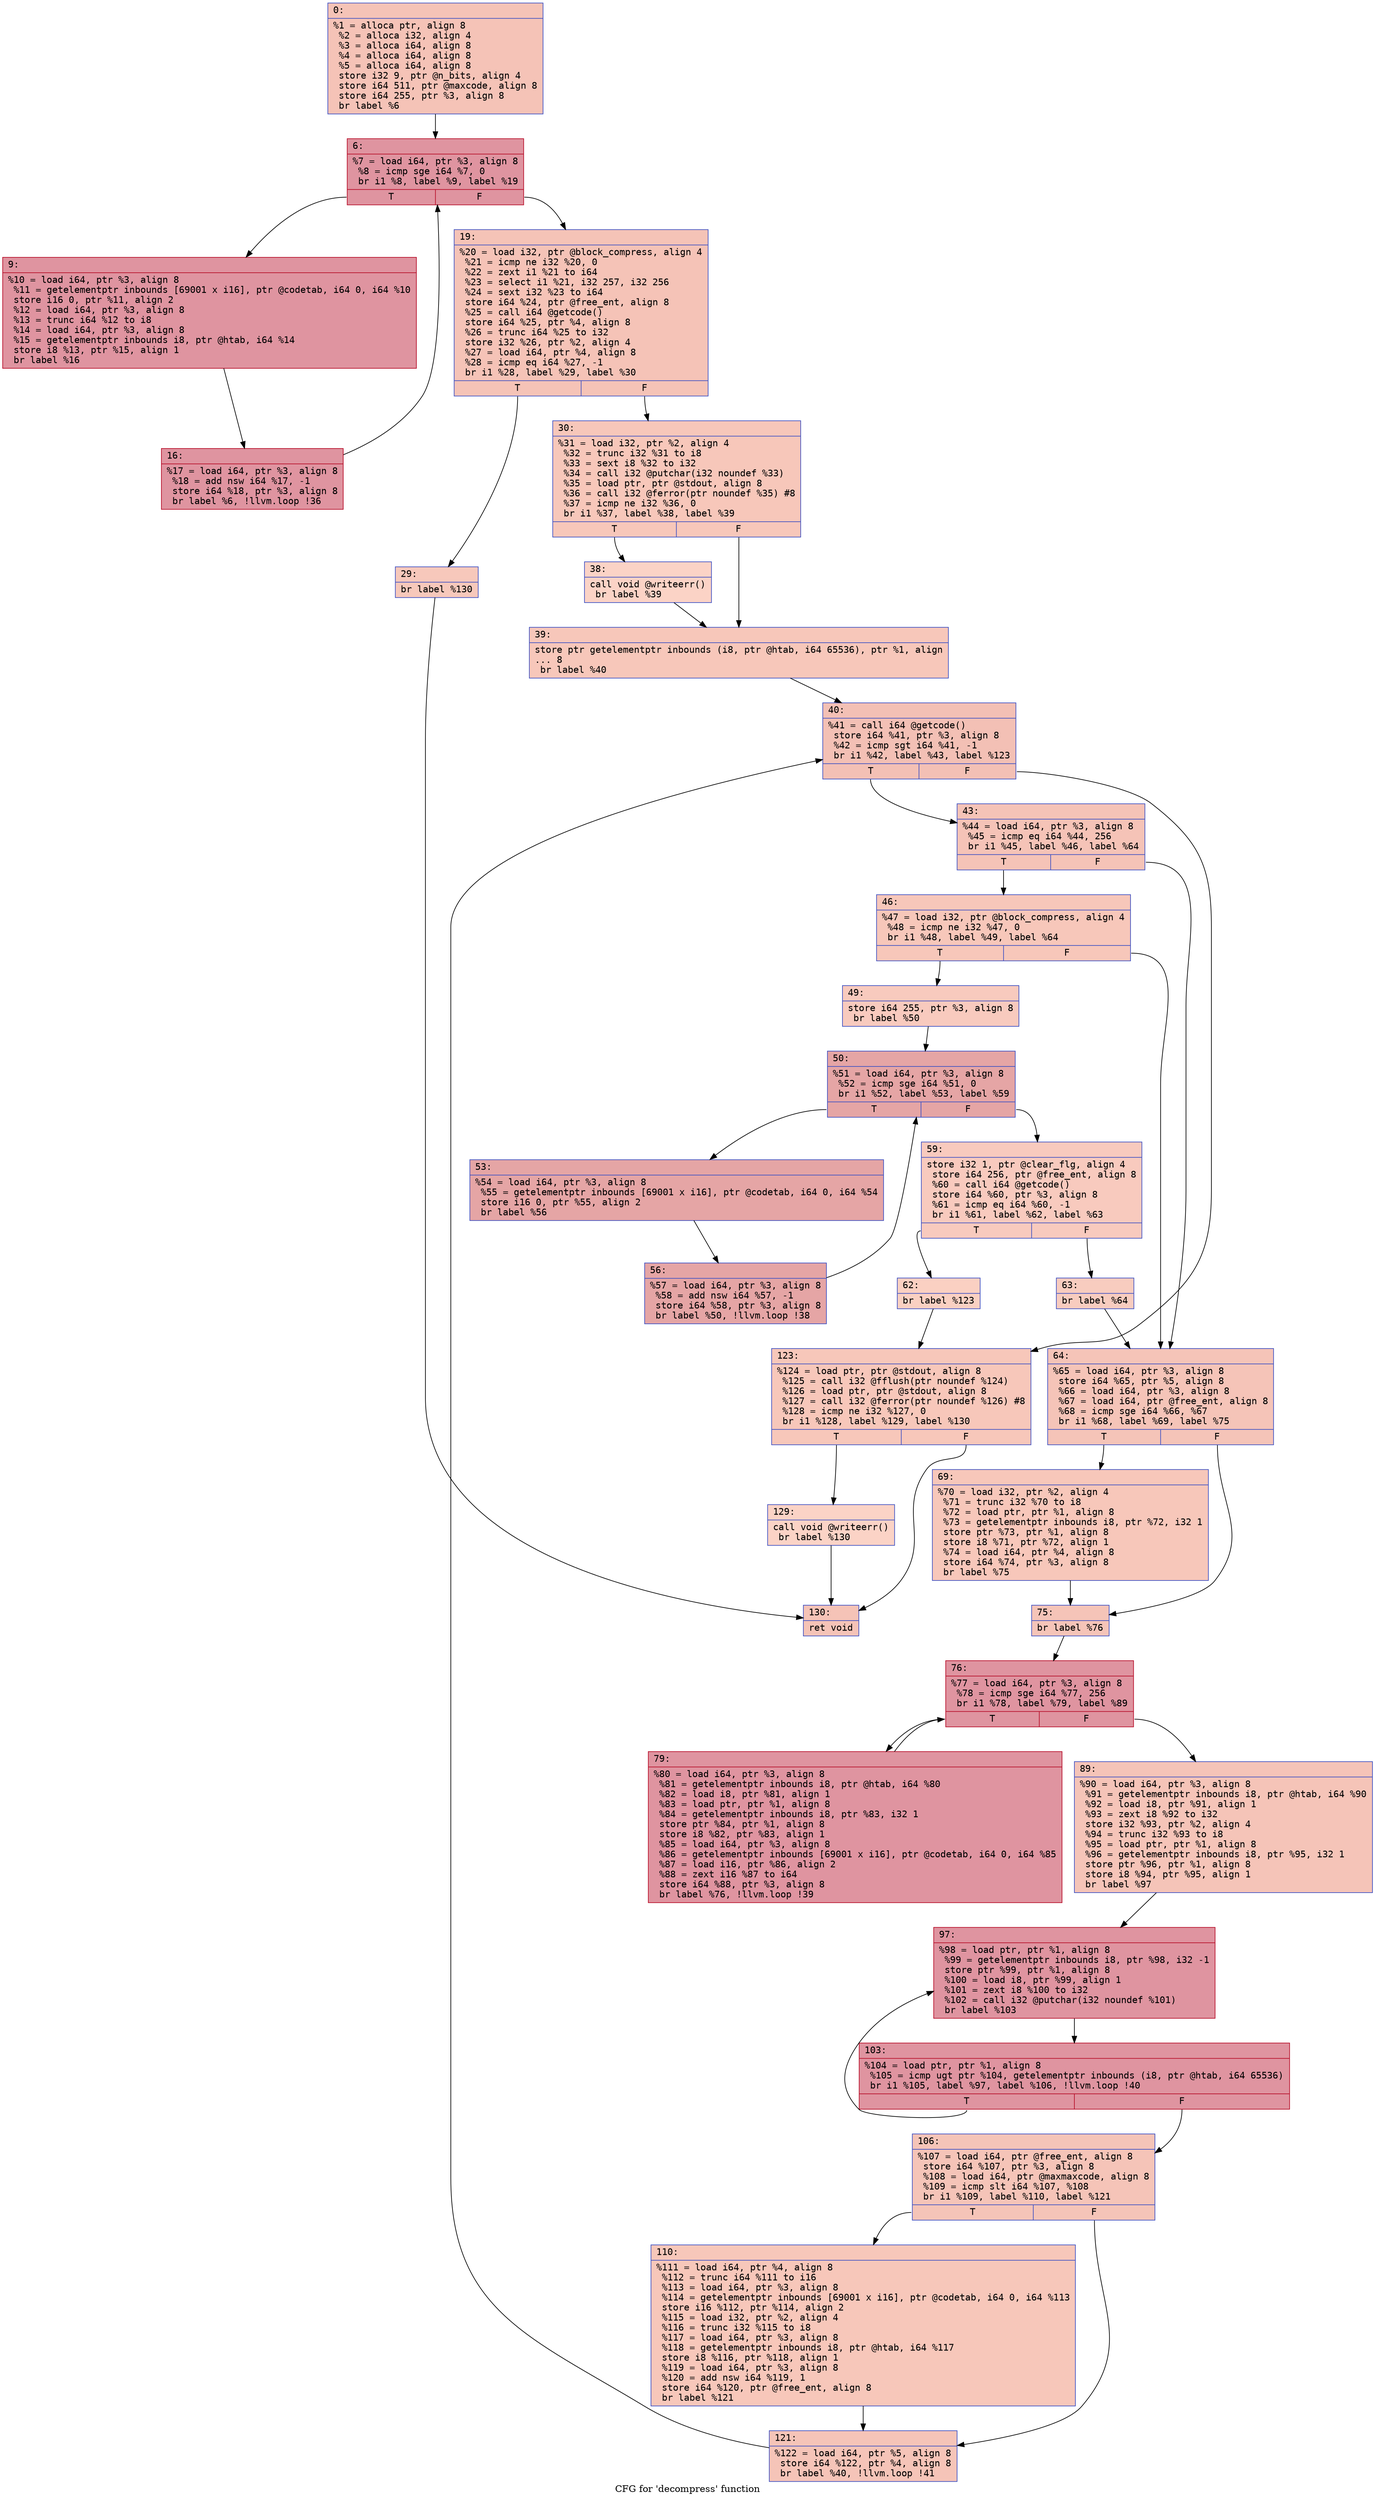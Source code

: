 digraph "CFG for 'decompress' function" {
	label="CFG for 'decompress' function";

	Node0x564b1174c7a0 [shape=record,color="#3d50c3ff", style=filled, fillcolor="#e8765c70" fontname="Courier",label="{0:\l|  %1 = alloca ptr, align 8\l  %2 = alloca i32, align 4\l  %3 = alloca i64, align 8\l  %4 = alloca i64, align 8\l  %5 = alloca i64, align 8\l  store i32 9, ptr @n_bits, align 4\l  store i64 511, ptr @maxcode, align 8\l  store i64 255, ptr %3, align 8\l  br label %6\l}"];
	Node0x564b1174c7a0 -> Node0x564b1174c7f0[tooltip="0 -> 6\nProbability 100.00%" ];
	Node0x564b1174c7f0 [shape=record,color="#b70d28ff", style=filled, fillcolor="#b70d2870" fontname="Courier",label="{6:\l|  %7 = load i64, ptr %3, align 8\l  %8 = icmp sge i64 %7, 0\l  br i1 %8, label %9, label %19\l|{<s0>T|<s1>F}}"];
	Node0x564b1174c7f0:s0 -> Node0x564b1174c840[tooltip="6 -> 9\nProbability 99.80%" ];
	Node0x564b1174c7f0:s1 -> Node0x564b1174c8e0[tooltip="6 -> 19\nProbability 0.20%" ];
	Node0x564b1174c840 [shape=record,color="#b70d28ff", style=filled, fillcolor="#b70d2870" fontname="Courier",label="{9:\l|  %10 = load i64, ptr %3, align 8\l  %11 = getelementptr inbounds [69001 x i16], ptr @codetab, i64 0, i64 %10\l  store i16 0, ptr %11, align 2\l  %12 = load i64, ptr %3, align 8\l  %13 = trunc i64 %12 to i8\l  %14 = load i64, ptr %3, align 8\l  %15 = getelementptr inbounds i8, ptr @htab, i64 %14\l  store i8 %13, ptr %15, align 1\l  br label %16\l}"];
	Node0x564b1174c840 -> Node0x564b1174c890[tooltip="9 -> 16\nProbability 100.00%" ];
	Node0x564b1174c890 [shape=record,color="#b70d28ff", style=filled, fillcolor="#b70d2870" fontname="Courier",label="{16:\l|  %17 = load i64, ptr %3, align 8\l  %18 = add nsw i64 %17, -1\l  store i64 %18, ptr %3, align 8\l  br label %6, !llvm.loop !36\l}"];
	Node0x564b1174c890 -> Node0x564b1174c7f0[tooltip="16 -> 6\nProbability 100.00%" ];
	Node0x564b1174c8e0 [shape=record,color="#3d50c3ff", style=filled, fillcolor="#e8765c70" fontname="Courier",label="{19:\l|  %20 = load i32, ptr @block_compress, align 4\l  %21 = icmp ne i32 %20, 0\l  %22 = zext i1 %21 to i64\l  %23 = select i1 %21, i32 257, i32 256\l  %24 = sext i32 %23 to i64\l  store i64 %24, ptr @free_ent, align 8\l  %25 = call i64 @getcode()\l  store i64 %25, ptr %4, align 8\l  %26 = trunc i64 %25 to i32\l  store i32 %26, ptr %2, align 4\l  %27 = load i64, ptr %4, align 8\l  %28 = icmp eq i64 %27, -1\l  br i1 %28, label %29, label %30\l|{<s0>T|<s1>F}}"];
	Node0x564b1174c8e0:s0 -> Node0x564b1174c930[tooltip="19 -> 29\nProbability 37.50%" ];
	Node0x564b1174c8e0:s1 -> Node0x564b1174c980[tooltip="19 -> 30\nProbability 62.50%" ];
	Node0x564b1174c930 [shape=record,color="#3d50c3ff", style=filled, fillcolor="#ed836670" fontname="Courier",label="{29:\l|  br label %130\l}"];
	Node0x564b1174c930 -> Node0x564b1174d1a0[tooltip="29 -> 130\nProbability 100.00%" ];
	Node0x564b1174c980 [shape=record,color="#3d50c3ff", style=filled, fillcolor="#ec7f6370" fontname="Courier",label="{30:\l|  %31 = load i32, ptr %2, align 4\l  %32 = trunc i32 %31 to i8\l  %33 = sext i8 %32 to i32\l  %34 = call i32 @putchar(i32 noundef %33)\l  %35 = load ptr, ptr @stdout, align 8\l  %36 = call i32 @ferror(ptr noundef %35) #8\l  %37 = icmp ne i32 %36, 0\l  br i1 %37, label %38, label %39\l|{<s0>T|<s1>F}}"];
	Node0x564b1174c980:s0 -> Node0x564b1174c9d0[tooltip="30 -> 38\nProbability 5.88%" ];
	Node0x564b1174c980:s1 -> Node0x564b1174ca20[tooltip="30 -> 39\nProbability 94.12%" ];
	Node0x564b1174c9d0 [shape=record,color="#3d50c3ff", style=filled, fillcolor="#f59c7d70" fontname="Courier",label="{38:\l|  call void @writeerr()\l  br label %39\l}"];
	Node0x564b1174c9d0 -> Node0x564b1174ca20[tooltip="38 -> 39\nProbability 100.00%" ];
	Node0x564b1174ca20 [shape=record,color="#3d50c3ff", style=filled, fillcolor="#ec7f6370" fontname="Courier",label="{39:\l|  store ptr getelementptr inbounds (i8, ptr @htab, i64 65536), ptr %1, align\l... 8\l  br label %40\l}"];
	Node0x564b1174ca20 -> Node0x564b1174ca70[tooltip="39 -> 40\nProbability 100.00%" ];
	Node0x564b1174ca70 [shape=record,color="#3d50c3ff", style=filled, fillcolor="#e5705870" fontname="Courier",label="{40:\l|  %41 = call i64 @getcode()\l  store i64 %41, ptr %3, align 8\l  %42 = icmp sgt i64 %41, -1\l  br i1 %42, label %43, label %123\l|{<s0>T|<s1>F}}"];
	Node0x564b1174ca70:s0 -> Node0x564b1174cac0[tooltip="40 -> 43\nProbability 65.96%" ];
	Node0x564b1174ca70:s1 -> Node0x564b1174d100[tooltip="40 -> 123\nProbability 34.04%" ];
	Node0x564b1174cac0 [shape=record,color="#3d50c3ff", style=filled, fillcolor="#e8765c70" fontname="Courier",label="{43:\l|  %44 = load i64, ptr %3, align 8\l  %45 = icmp eq i64 %44, 256\l  br i1 %45, label %46, label %64\l|{<s0>T|<s1>F}}"];
	Node0x564b1174cac0:s0 -> Node0x564b1174cb10[tooltip="43 -> 46\nProbability 50.00%" ];
	Node0x564b1174cac0:s1 -> Node0x564b1174cd90[tooltip="43 -> 64\nProbability 50.00%" ];
	Node0x564b1174cb10 [shape=record,color="#3d50c3ff", style=filled, fillcolor="#ec7f6370" fontname="Courier",label="{46:\l|  %47 = load i32, ptr @block_compress, align 4\l  %48 = icmp ne i32 %47, 0\l  br i1 %48, label %49, label %64\l|{<s0>T|<s1>F}}"];
	Node0x564b1174cb10:s0 -> Node0x564b1174cb60[tooltip="46 -> 49\nProbability 50.00%" ];
	Node0x564b1174cb10:s1 -> Node0x564b1174cd90[tooltip="46 -> 64\nProbability 50.00%" ];
	Node0x564b1174cb60 [shape=record,color="#3d50c3ff", style=filled, fillcolor="#ef886b70" fontname="Courier",label="{49:\l|  store i64 255, ptr %3, align 8\l  br label %50\l}"];
	Node0x564b1174cb60 -> Node0x564b1174cbb0[tooltip="49 -> 50\nProbability 100.00%" ];
	Node0x564b1174cbb0 [shape=record,color="#3d50c3ff", style=filled, fillcolor="#c5333470" fontname="Courier",label="{50:\l|  %51 = load i64, ptr %3, align 8\l  %52 = icmp sge i64 %51, 0\l  br i1 %52, label %53, label %59\l|{<s0>T|<s1>F}}"];
	Node0x564b1174cbb0:s0 -> Node0x564b1174cc00[tooltip="50 -> 53\nProbability 99.80%" ];
	Node0x564b1174cbb0:s1 -> Node0x564b1174cca0[tooltip="50 -> 59\nProbability 0.20%" ];
	Node0x564b1174cc00 [shape=record,color="#3d50c3ff", style=filled, fillcolor="#c5333470" fontname="Courier",label="{53:\l|  %54 = load i64, ptr %3, align 8\l  %55 = getelementptr inbounds [69001 x i16], ptr @codetab, i64 0, i64 %54\l  store i16 0, ptr %55, align 2\l  br label %56\l}"];
	Node0x564b1174cc00 -> Node0x564b1174cc50[tooltip="53 -> 56\nProbability 100.00%" ];
	Node0x564b1174cc50 [shape=record,color="#3d50c3ff", style=filled, fillcolor="#c5333470" fontname="Courier",label="{56:\l|  %57 = load i64, ptr %3, align 8\l  %58 = add nsw i64 %57, -1\l  store i64 %58, ptr %3, align 8\l  br label %50, !llvm.loop !38\l}"];
	Node0x564b1174cc50 -> Node0x564b1174cbb0[tooltip="56 -> 50\nProbability 100.00%" ];
	Node0x564b1174cca0 [shape=record,color="#3d50c3ff", style=filled, fillcolor="#ef886b70" fontname="Courier",label="{59:\l|  store i32 1, ptr @clear_flg, align 4\l  store i64 256, ptr @free_ent, align 8\l  %60 = call i64 @getcode()\l  store i64 %60, ptr %3, align 8\l  %61 = icmp eq i64 %60, -1\l  br i1 %61, label %62, label %63\l|{<s0>T|<s1>F}}"];
	Node0x564b1174cca0:s0 -> Node0x564b1174ccf0[tooltip="59 -> 62\nProbability 34.04%" ];
	Node0x564b1174cca0:s1 -> Node0x564b1174cd40[tooltip="59 -> 63\nProbability 65.96%" ];
	Node0x564b1174ccf0 [shape=record,color="#3d50c3ff", style=filled, fillcolor="#f3947570" fontname="Courier",label="{62:\l|  br label %123\l}"];
	Node0x564b1174ccf0 -> Node0x564b1174d100[tooltip="62 -> 123\nProbability 100.00%" ];
	Node0x564b1174cd40 [shape=record,color="#3d50c3ff", style=filled, fillcolor="#f08b6e70" fontname="Courier",label="{63:\l|  br label %64\l}"];
	Node0x564b1174cd40 -> Node0x564b1174cd90[tooltip="63 -> 64\nProbability 100.00%" ];
	Node0x564b1174cd90 [shape=record,color="#3d50c3ff", style=filled, fillcolor="#e97a5f70" fontname="Courier",label="{64:\l|  %65 = load i64, ptr %3, align 8\l  store i64 %65, ptr %5, align 8\l  %66 = load i64, ptr %3, align 8\l  %67 = load i64, ptr @free_ent, align 8\l  %68 = icmp sge i64 %66, %67\l  br i1 %68, label %69, label %75\l|{<s0>T|<s1>F}}"];
	Node0x564b1174cd90:s0 -> Node0x564b1174cde0[tooltip="64 -> 69\nProbability 50.00%" ];
	Node0x564b1174cd90:s1 -> Node0x564b1174ce30[tooltip="64 -> 75\nProbability 50.00%" ];
	Node0x564b1174cde0 [shape=record,color="#3d50c3ff", style=filled, fillcolor="#ec7f6370" fontname="Courier",label="{69:\l|  %70 = load i32, ptr %2, align 4\l  %71 = trunc i32 %70 to i8\l  %72 = load ptr, ptr %1, align 8\l  %73 = getelementptr inbounds i8, ptr %72, i32 1\l  store ptr %73, ptr %1, align 8\l  store i8 %71, ptr %72, align 1\l  %74 = load i64, ptr %4, align 8\l  store i64 %74, ptr %3, align 8\l  br label %75\l}"];
	Node0x564b1174cde0 -> Node0x564b1174ce30[tooltip="69 -> 75\nProbability 100.00%" ];
	Node0x564b1174ce30 [shape=record,color="#3d50c3ff", style=filled, fillcolor="#e97a5f70" fontname="Courier",label="{75:\l|  br label %76\l}"];
	Node0x564b1174ce30 -> Node0x564b1174ce80[tooltip="75 -> 76\nProbability 100.00%" ];
	Node0x564b1174ce80 [shape=record,color="#b70d28ff", style=filled, fillcolor="#b70d2870" fontname="Courier",label="{76:\l|  %77 = load i64, ptr %3, align 8\l  %78 = icmp sge i64 %77, 256\l  br i1 %78, label %79, label %89\l|{<s0>T|<s1>F}}"];
	Node0x564b1174ce80:s0 -> Node0x564b1174ced0[tooltip="76 -> 79\nProbability 99.80%" ];
	Node0x564b1174ce80:s1 -> Node0x564b1174cf20[tooltip="76 -> 89\nProbability 0.20%" ];
	Node0x564b1174ced0 [shape=record,color="#b70d28ff", style=filled, fillcolor="#b70d2870" fontname="Courier",label="{79:\l|  %80 = load i64, ptr %3, align 8\l  %81 = getelementptr inbounds i8, ptr @htab, i64 %80\l  %82 = load i8, ptr %81, align 1\l  %83 = load ptr, ptr %1, align 8\l  %84 = getelementptr inbounds i8, ptr %83, i32 1\l  store ptr %84, ptr %1, align 8\l  store i8 %82, ptr %83, align 1\l  %85 = load i64, ptr %3, align 8\l  %86 = getelementptr inbounds [69001 x i16], ptr @codetab, i64 0, i64 %85\l  %87 = load i16, ptr %86, align 2\l  %88 = zext i16 %87 to i64\l  store i64 %88, ptr %3, align 8\l  br label %76, !llvm.loop !39\l}"];
	Node0x564b1174ced0 -> Node0x564b1174ce80[tooltip="79 -> 76\nProbability 100.00%" ];
	Node0x564b1174cf20 [shape=record,color="#3d50c3ff", style=filled, fillcolor="#e97a5f70" fontname="Courier",label="{89:\l|  %90 = load i64, ptr %3, align 8\l  %91 = getelementptr inbounds i8, ptr @htab, i64 %90\l  %92 = load i8, ptr %91, align 1\l  %93 = zext i8 %92 to i32\l  store i32 %93, ptr %2, align 4\l  %94 = trunc i32 %93 to i8\l  %95 = load ptr, ptr %1, align 8\l  %96 = getelementptr inbounds i8, ptr %95, i32 1\l  store ptr %96, ptr %1, align 8\l  store i8 %94, ptr %95, align 1\l  br label %97\l}"];
	Node0x564b1174cf20 -> Node0x564b1174cf70[tooltip="89 -> 97\nProbability 100.00%" ];
	Node0x564b1174cf70 [shape=record,color="#b70d28ff", style=filled, fillcolor="#b70d2870" fontname="Courier",label="{97:\l|  %98 = load ptr, ptr %1, align 8\l  %99 = getelementptr inbounds i8, ptr %98, i32 -1\l  store ptr %99, ptr %1, align 8\l  %100 = load i8, ptr %99, align 1\l  %101 = zext i8 %100 to i32\l  %102 = call i32 @putchar(i32 noundef %101)\l  br label %103\l}"];
	Node0x564b1174cf70 -> Node0x564b1174cfc0[tooltip="97 -> 103\nProbability 100.00%" ];
	Node0x564b1174cfc0 [shape=record,color="#b70d28ff", style=filled, fillcolor="#b70d2870" fontname="Courier",label="{103:\l|  %104 = load ptr, ptr %1, align 8\l  %105 = icmp ugt ptr %104, getelementptr inbounds (i8, ptr @htab, i64 65536)\l  br i1 %105, label %97, label %106, !llvm.loop !40\l|{<s0>T|<s1>F}}"];
	Node0x564b1174cfc0:s0 -> Node0x564b1174cf70[tooltip="103 -> 97\nProbability 99.80%" ];
	Node0x564b1174cfc0:s1 -> Node0x564b1174d010[tooltip="103 -> 106\nProbability 0.20%" ];
	Node0x564b1174d010 [shape=record,color="#3d50c3ff", style=filled, fillcolor="#e97a5f70" fontname="Courier",label="{106:\l|  %107 = load i64, ptr @free_ent, align 8\l  store i64 %107, ptr %3, align 8\l  %108 = load i64, ptr @maxmaxcode, align 8\l  %109 = icmp slt i64 %107, %108\l  br i1 %109, label %110, label %121\l|{<s0>T|<s1>F}}"];
	Node0x564b1174d010:s0 -> Node0x564b1174d060[tooltip="106 -> 110\nProbability 50.00%" ];
	Node0x564b1174d010:s1 -> Node0x564b1174d0b0[tooltip="106 -> 121\nProbability 50.00%" ];
	Node0x564b1174d060 [shape=record,color="#3d50c3ff", style=filled, fillcolor="#ec7f6370" fontname="Courier",label="{110:\l|  %111 = load i64, ptr %4, align 8\l  %112 = trunc i64 %111 to i16\l  %113 = load i64, ptr %3, align 8\l  %114 = getelementptr inbounds [69001 x i16], ptr @codetab, i64 0, i64 %113\l  store i16 %112, ptr %114, align 2\l  %115 = load i32, ptr %2, align 4\l  %116 = trunc i32 %115 to i8\l  %117 = load i64, ptr %3, align 8\l  %118 = getelementptr inbounds i8, ptr @htab, i64 %117\l  store i8 %116, ptr %118, align 1\l  %119 = load i64, ptr %3, align 8\l  %120 = add nsw i64 %119, 1\l  store i64 %120, ptr @free_ent, align 8\l  br label %121\l}"];
	Node0x564b1174d060 -> Node0x564b1174d0b0[tooltip="110 -> 121\nProbability 100.00%" ];
	Node0x564b1174d0b0 [shape=record,color="#3d50c3ff", style=filled, fillcolor="#e97a5f70" fontname="Courier",label="{121:\l|  %122 = load i64, ptr %5, align 8\l  store i64 %122, ptr %4, align 8\l  br label %40, !llvm.loop !41\l}"];
	Node0x564b1174d0b0 -> Node0x564b1174ca70[tooltip="121 -> 40\nProbability 100.00%" ];
	Node0x564b1174d100 [shape=record,color="#3d50c3ff", style=filled, fillcolor="#ec7f6370" fontname="Courier",label="{123:\l|  %124 = load ptr, ptr @stdout, align 8\l  %125 = call i32 @fflush(ptr noundef %124)\l  %126 = load ptr, ptr @stdout, align 8\l  %127 = call i32 @ferror(ptr noundef %126) #8\l  %128 = icmp ne i32 %127, 0\l  br i1 %128, label %129, label %130\l|{<s0>T|<s1>F}}"];
	Node0x564b1174d100:s0 -> Node0x564b1174d150[tooltip="123 -> 129\nProbability 5.88%" ];
	Node0x564b1174d100:s1 -> Node0x564b1174d1a0[tooltip="123 -> 130\nProbability 94.12%" ];
	Node0x564b1174d150 [shape=record,color="#3d50c3ff", style=filled, fillcolor="#f59c7d70" fontname="Courier",label="{129:\l|  call void @writeerr()\l  br label %130\l}"];
	Node0x564b1174d150 -> Node0x564b1174d1a0[tooltip="129 -> 130\nProbability 100.00%" ];
	Node0x564b1174d1a0 [shape=record,color="#3d50c3ff", style=filled, fillcolor="#e8765c70" fontname="Courier",label="{130:\l|  ret void\l}"];
}
